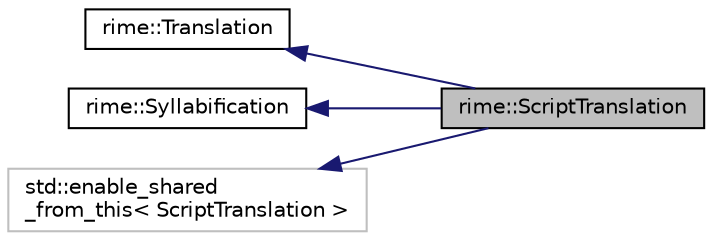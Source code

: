 digraph "rime::ScriptTranslation"
{
  edge [fontname="Helvetica",fontsize="10",labelfontname="Helvetica",labelfontsize="10"];
  node [fontname="Helvetica",fontsize="10",shape=record];
  rankdir="LR";
  Node1 [label="rime::ScriptTranslation",height=0.2,width=0.4,color="black", fillcolor="grey75", style="filled" fontcolor="black"];
  Node2 -> Node1 [dir="back",color="midnightblue",fontsize="10",style="solid",fontname="Helvetica"];
  Node2 [label="rime::Translation",height=0.2,width=0.4,color="black", fillcolor="white", style="filled",URL="$a00219.html"];
  Node3 -> Node1 [dir="back",color="midnightblue",fontsize="10",style="solid",fontname="Helvetica"];
  Node3 [label="rime::Syllabification",height=0.2,width=0.4,color="black", fillcolor="white", style="filled",URL="$a00199.html"];
  Node4 -> Node1 [dir="back",color="midnightblue",fontsize="10",style="solid",fontname="Helvetica"];
  Node4 [label="std::enable_shared\l_from_this\< ScriptTranslation \>",height=0.2,width=0.4,color="grey75", fillcolor="white", style="filled"];
}
